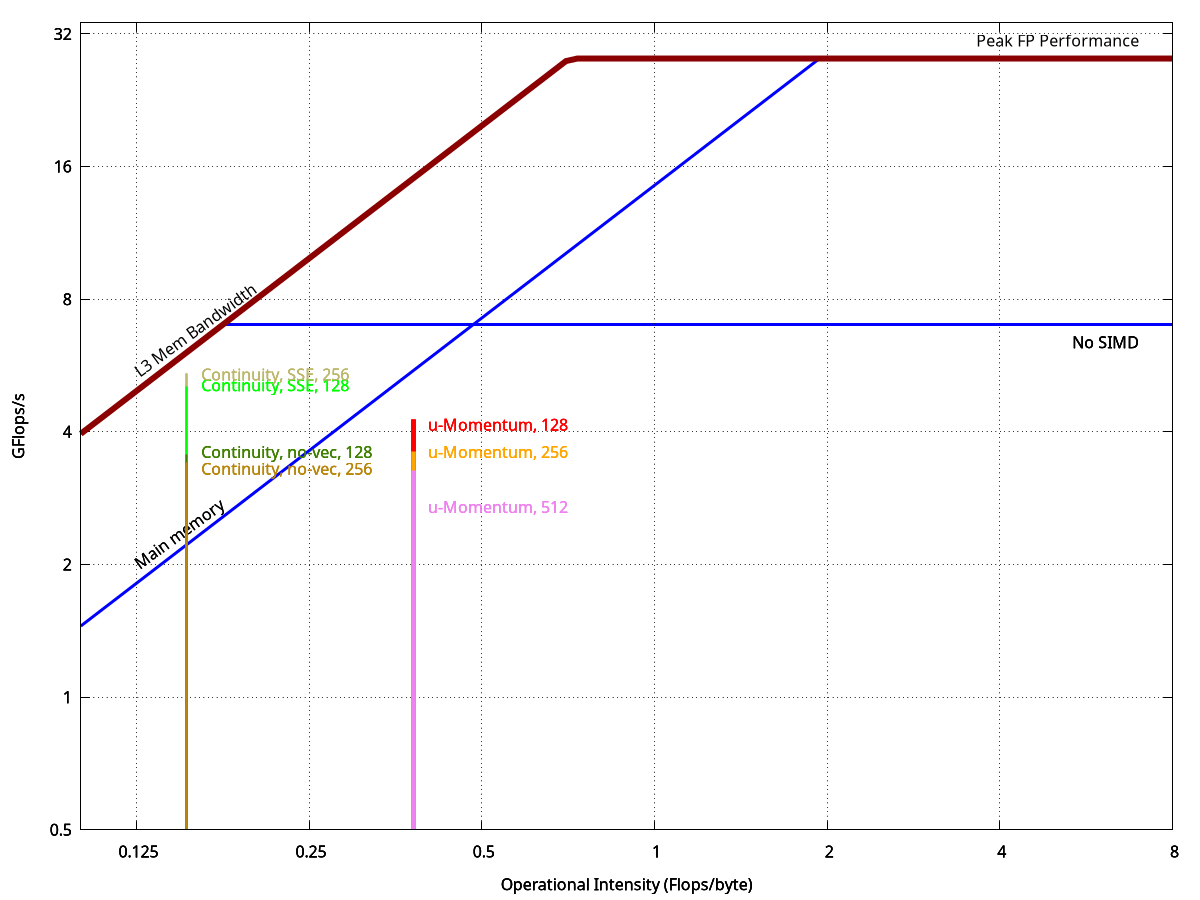# initial config
set term postscript eps enhanced color
set output 'roofline_haswell.eps'
#set term pngcairo
#set output 'roofline.png'

set nokey
set grid layerdefault   linetype 0 linewidth 1.000,  linetype 0 linewidth 1.000

set xlabel "Operational Intensity (Flops/byte)"
set ylabel "GFlops/s"

# sets log base 2 scale for both axes
set logscale x 2
set logscale y 2

# label offsets
L_MEM_X=0.125
L_MEM_ANG=36

# range of each axis
MAX_X=8
MIN_Y=0.5
MAX_Y=34
set xrange [0.1:MAX_X]
set yrange [MIN_Y:MAX_Y]

# Kernel constants
# First loop nest of shallow has AI = 0.3 FLOP/byte
# Counting bytes from cache lines (i.e. 64 bytes per reference instead
# of just 8 bytes for a d.p. word) it is:
SHALLOW_LOOP1_AI = 0.26
# u-momentum kernel of nemolite2d has AI = 0.44 FLOP/byte
# Counting bytes from cache lines it is:
NEMOLITE_MOM_AI = 0.38
# The continuity kernel of nemolite2d
NEMOLITE_CONT_AI = 0.153

# CPU CONSTANTS
# For single core of Xeon E5-1620 v2 (my desktop), as measured with 
# the Intel MKL version of linpack. This is therefore using
# 256-bit AVX instructions (SIMD)
PEAK_GFLOPS=28.1
NUM_CORES=1

#ceilings
C_ALL_CORES		= 1
C_MUL_ADD_BAL	= NUM_CORES
# For Ivy Bridge, AVX registers are 256-bit and therefore can
# hold 4*64-bit double-precision reals. We therefore assume
# that peak, non-SIMD performance is 1/4 that of the performance
# obtained by Linpack
C_SIMD			= 4.0
C_ILP_ONLY		= 2 * C_SIMD

# MEM CONSTANTS
# For single core of Xeon E5-2697 v2 (Archer) as measured with 
# the 'copy' result of STREAM
# with arrays of 15M elements. Therefore, this is bandwidth to 
# main memory, not cache. Units are GB/s.
PEAK_MEM_BW=14.5
# Using arrays of 0.25M elements I think we get bandwidth to
# L3 cache:
PEAK_L3_BW=39.6


NUM_CHANNELS=2
# first ceiling, without multiple memory channels
C_NO_MULTI_CHANNEL	= NUM_CHANNELS

# FUNCTIONS
mem_roof(x,peak)= x * peak
cpu_roof	= PEAK_GFLOPS
min(x, y)	= (x < y) ? x : y
max(x, y)       = (x > y) ? x : y

PEAK_BW = max(PEAK_MEM_BW,PEAK_L3_BW)

cpu_ceiling(x, y)	= min(mem_roof(x,PEAK_BW), y)
mem_ceiling(x)		= min(x, PEAK_GFLOPS)
roofline(x, y)		= cpu_ceiling(x, y)


# LINE STYLES
LINE_ROOF=1
LINE_CEIL=2
LINE_LOOP1_512=3
LINE_LOOP1_1024=4
LINE_MOM_512=5
LINE_MOM_256=6
LINE_MOM_128=7
LINE_CONT_128=8
LINE_CONT_128_NO_VEC=9
LINE_CONT_256=10
LINE_CONT_256_NO_VEC=11

# Width of the vertical 'bars' at x=1
BAR_WIDTH = 12

set style line LINE_ROOF	lt 1 lw 6 lc rgb "#8B0000"
set style line LINE_CEIL	lt 1 lw 3 lc rgb "blue"

set style line LINE_LOOP1_512     lt 1 lc rgb "dark-olivegreen"
set style line LINE_LOOP1_1024    lt 1 lc rgb "green"
set style line LINE_MOM_512       lt 1 lc rgb "violet"
set style line LINE_MOM_256       lt 1 lc rgb "orange"
set style line LINE_MOM_128       lt 1 lc rgb "red"
set style line LINE_CONT_128      lt 1 lc rgb "green"
set style line LINE_CONT_128_NO_VEC lt 1 lc rgb "dark-chartreuse"
set style line LINE_CONT_256      lt 1 lc rgb "dark-khaki"
set style line LINE_CONT_256_NO_VEC lt 1 lc rgb "dark-goldenrod"

# PLOTS
set multiplot

# Bars for measured individual kernel performance (GFLOPS)

# From Shallow - need to run these on desktop

# Loop1 of shallow with 512^2 achieves 7.0 GFLOPS
#set label 12 "shallow: loop 1, 512" at (SHALLOW_LOOP1_AI*0.6),8.0 front textcolor ls LINE_LOOP1_512
#set arrow from SHALLOW_LOOP1_AI,MIN_Y to SHALLOW_LOOP1_AI,7.0 nohead ls LINE_LOOP1_512 lw BAR_WIDTH*SHALLOW_LOOP1_AI

#set label 13 "shallow: loop 1, 1024" at (SHALLOW_LOOP1_AI*1.06), 4.3 front textcolor ls LINE_LOOP1_1024
# Loop1 of shallow with 1024^2 achieves 4.1 GFLOPS
#set arrow from SHALLOW_LOOP1_AI,MIN_Y to SHALLOW_LOOP1_AI,4.1 nohead ls LINE_LOOP1_1024 lw BAR_WIDTH*SHALLOW_LOOP1_AI

# u-Momentum kernel from Nemolite2D with Intel compiler (as that's the fastest)

# 128 domain - not as fast as you'd expect
set label 15 "u-Momentum, 128" at (NEMOLITE_MOM_AI*1.06),4.15 front textcolor ls LINE_MOM_128
# 4.27 is measured value (likwid) on Haswell desktop
set arrow from NEMOLITE_MOM_AI,MIN_Y to NEMOLITE_MOM_AI,4.27 nohead ls LINE_MOM_128 lw BAR_WIDTH*NEMOLITE_MOM_AI

# 256 domain should fit within L3 cache
set label 14 "u-Momentum, 256" at (NEMOLITE_MOM_AI*1.06),3.6 front textcolor ls LINE_MOM_256
set arrow from NEMOLITE_MOM_AI,MIN_Y to NEMOLITE_MOM_AI,3.6 nohead ls LINE_MOM_256 lw BAR_WIDTH*NEMOLITE_MOM_AI

# 512 domain ~spills from L3 cache to main memory
set label 11 "u-Momentum, 512" at (NEMOLITE_MOM_AI*1.06),2.7 front textcolor ls LINE_MOM_512
set arrow from NEMOLITE_MOM_AI,MIN_Y to NEMOLITE_MOM_AI,3.26 nohead ls LINE_MOM_512 lw BAR_WIDTH*NEMOLITE_MOM_AI

# Nemolite2d, Continuity kernel

# 256 domain, SSE
set label 19 "Continuity, SSE, 256" at (NEMOLITE_CONT_AI*1.06),5.4 front textcolor ls LINE_CONT_256
set arrow from NEMOLITE_CONT_AI,MIN_Y to NEMOLITE_CONT_AI,5.425 nohead ls LINE_CONT_256 lw BAR_WIDTH*NEMOLITE_CONT_AI

# 128 domain, SSE
set label 17 "Continuity, SSE, 128" at (NEMOLITE_CONT_AI*1.06),5.1 front textcolor ls LINE_CONT_128
set arrow from NEMOLITE_CONT_AI,MIN_Y to NEMOLITE_CONT_AI,5.082 nohead ls LINE_CONT_128 lw BAR_WIDTH*NEMOLITE_CONT_AI

# 128 domain, no-vec
set label 16 "Continuity, no-vec, 128" at (NEMOLITE_CONT_AI*1.06),3.6 front textcolor ls LINE_CONT_128_NO_VEC
set arrow from NEMOLITE_CONT_AI,MIN_Y to NEMOLITE_CONT_AI,3.558 nohead ls LINE_CONT_128_NO_VEC lw BAR_WIDTH*NEMOLITE_CONT_AI

# 256 domain, no-vec
set label 18 "Continuity, no-vec, 256" at (NEMOLITE_CONT_AI*1.06),3.3 front textcolor ls LINE_CONT_256_NO_VEC
set arrow from NEMOLITE_CONT_AI,MIN_Y to NEMOLITE_CONT_AI,3.410 nohead ls LINE_CONT_256_NO_VEC lw BAR_WIDTH*NEMOLITE_CONT_AI


# CPU CEILINGS
# All cores (same as roofline)
#set label 3 "All cores used" at (MAX_X-1),(cpu_roof/1.1) right
#plot cpu_ceiling(x, cpu_roof / C_ALL_CORES) ls LINE_CEIL

# SIMD
set label 5 "No SIMD" at (MAX_X-1),((cpu_roof / C_SIMD)/1.1) right
plot cpu_ceiling(x, cpu_roof / C_SIMD) ls LINE_CEIL

# No parallelism
#set label 6 "ILP Only" at (MAX_X-1),((cpu_roof / C_ILP_ONLY)/1.1) right
#plot cpu_ceiling(x, cpu_roof / C_ILP_ONLY) ls LINE_CEIL

# MEM CEILINGS

set label 8 "Main memory" at (L_MEM_X),(mem_roof(L_MEM_X,PEAK_MEM_BW)*1.1) rotate by L_MEM_ANG
plot mem_ceiling(mem_roof(x,PEAK_MEM_BW)) ls LINE_CEIL

# ROOFLINE
set label 1 "Peak FP Performance" at (MAX_X-1),(PEAK_GFLOPS*1.1) right
set label 2 "L3 Mem Bandwidth" at L_MEM_X,mem_roof(L_MEM_X,PEAK_BW)*1.1 rotate by L_MEM_ANG
plot roofline(x, cpu_roof) ls LINE_ROOF

unset multiplot
